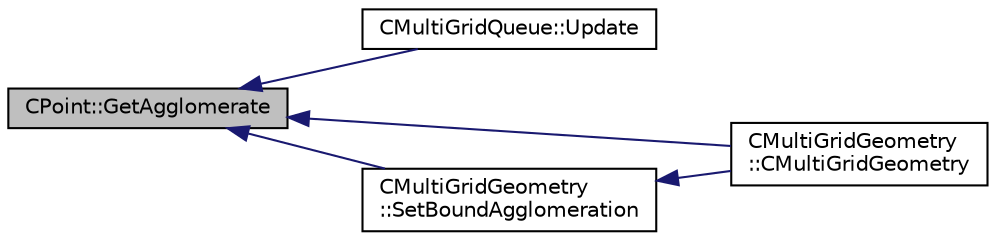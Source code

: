 digraph "CPoint::GetAgglomerate"
{
  edge [fontname="Helvetica",fontsize="10",labelfontname="Helvetica",labelfontsize="10"];
  node [fontname="Helvetica",fontsize="10",shape=record];
  rankdir="LR";
  Node61 [label="CPoint::GetAgglomerate",height=0.2,width=0.4,color="black", fillcolor="grey75", style="filled", fontcolor="black"];
  Node61 -> Node62 [dir="back",color="midnightblue",fontsize="10",style="solid",fontname="Helvetica"];
  Node62 [label="CMultiGridQueue::Update",height=0.2,width=0.4,color="black", fillcolor="white", style="filled",URL="$class_c_multi_grid_queue.html#acd3761592466374bde6ad7bc3576bfb5",tooltip="Update the queue with the new control volume (remove the CV and increase the priority of the neighbor..."];
  Node61 -> Node63 [dir="back",color="midnightblue",fontsize="10",style="solid",fontname="Helvetica"];
  Node63 [label="CMultiGridGeometry\l::CMultiGridGeometry",height=0.2,width=0.4,color="black", fillcolor="white", style="filled",URL="$class_c_multi_grid_geometry.html#aa56934c8f8531c82b306a47b4de9685f",tooltip="Constructor of the class. "];
  Node61 -> Node64 [dir="back",color="midnightblue",fontsize="10",style="solid",fontname="Helvetica"];
  Node64 [label="CMultiGridGeometry\l::SetBoundAgglomeration",height=0.2,width=0.4,color="black", fillcolor="white", style="filled",URL="$class_c_multi_grid_geometry.html#a7f01a0e615971be927da2ccad9cb9e10",tooltip="Determine if a CVPoint van be agglomerated, if it have the same marker point as the seed..."];
  Node64 -> Node63 [dir="back",color="midnightblue",fontsize="10",style="solid",fontname="Helvetica"];
}
